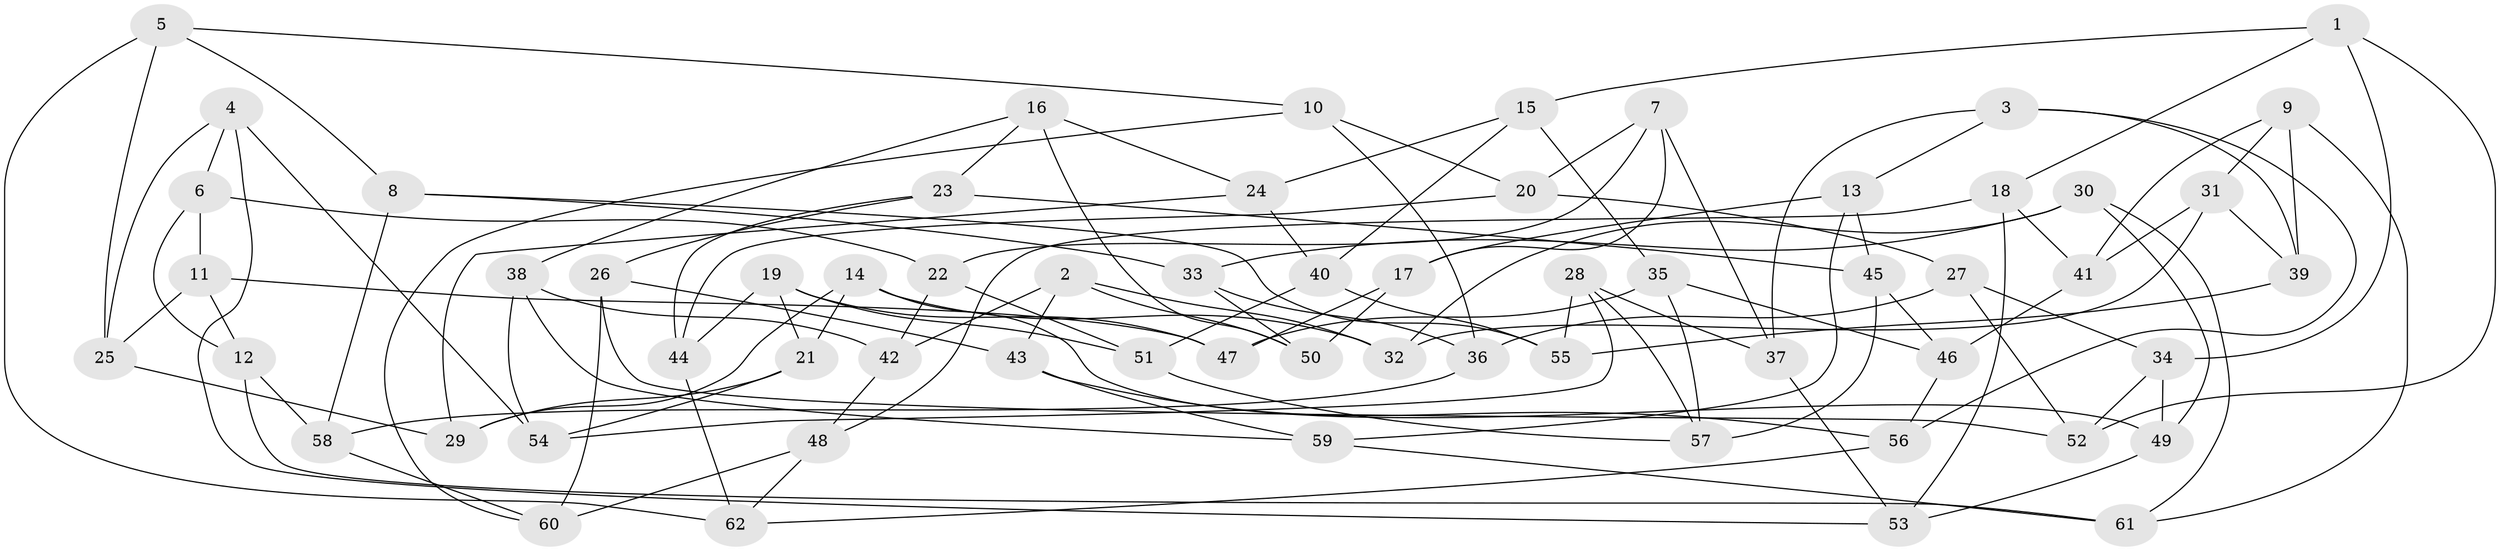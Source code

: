 // Generated by graph-tools (version 1.1) at 2025/58/03/09/25 04:58:11]
// undirected, 62 vertices, 124 edges
graph export_dot {
graph [start="1"]
  node [color=gray90,style=filled];
  1;
  2;
  3;
  4;
  5;
  6;
  7;
  8;
  9;
  10;
  11;
  12;
  13;
  14;
  15;
  16;
  17;
  18;
  19;
  20;
  21;
  22;
  23;
  24;
  25;
  26;
  27;
  28;
  29;
  30;
  31;
  32;
  33;
  34;
  35;
  36;
  37;
  38;
  39;
  40;
  41;
  42;
  43;
  44;
  45;
  46;
  47;
  48;
  49;
  50;
  51;
  52;
  53;
  54;
  55;
  56;
  57;
  58;
  59;
  60;
  61;
  62;
  1 -- 15;
  1 -- 34;
  1 -- 52;
  1 -- 18;
  2 -- 43;
  2 -- 32;
  2 -- 42;
  2 -- 50;
  3 -- 13;
  3 -- 37;
  3 -- 56;
  3 -- 39;
  4 -- 25;
  4 -- 53;
  4 -- 6;
  4 -- 54;
  5 -- 8;
  5 -- 25;
  5 -- 10;
  5 -- 62;
  6 -- 12;
  6 -- 22;
  6 -- 11;
  7 -- 20;
  7 -- 22;
  7 -- 17;
  7 -- 37;
  8 -- 55;
  8 -- 33;
  8 -- 58;
  9 -- 61;
  9 -- 31;
  9 -- 39;
  9 -- 41;
  10 -- 36;
  10 -- 60;
  10 -- 20;
  11 -- 12;
  11 -- 47;
  11 -- 25;
  12 -- 61;
  12 -- 58;
  13 -- 17;
  13 -- 45;
  13 -- 59;
  14 -- 32;
  14 -- 49;
  14 -- 21;
  14 -- 29;
  15 -- 35;
  15 -- 40;
  15 -- 24;
  16 -- 23;
  16 -- 24;
  16 -- 50;
  16 -- 38;
  17 -- 50;
  17 -- 47;
  18 -- 48;
  18 -- 41;
  18 -- 53;
  19 -- 47;
  19 -- 21;
  19 -- 44;
  19 -- 51;
  20 -- 27;
  20 -- 44;
  21 -- 54;
  21 -- 29;
  22 -- 51;
  22 -- 42;
  23 -- 26;
  23 -- 45;
  23 -- 44;
  24 -- 29;
  24 -- 40;
  25 -- 29;
  26 -- 60;
  26 -- 43;
  26 -- 52;
  27 -- 36;
  27 -- 34;
  27 -- 52;
  28 -- 55;
  28 -- 37;
  28 -- 57;
  28 -- 54;
  30 -- 33;
  30 -- 61;
  30 -- 49;
  30 -- 32;
  31 -- 32;
  31 -- 39;
  31 -- 41;
  33 -- 36;
  33 -- 50;
  34 -- 49;
  34 -- 52;
  35 -- 47;
  35 -- 46;
  35 -- 57;
  36 -- 58;
  37 -- 53;
  38 -- 54;
  38 -- 42;
  38 -- 59;
  39 -- 55;
  40 -- 55;
  40 -- 51;
  41 -- 46;
  42 -- 48;
  43 -- 56;
  43 -- 59;
  44 -- 62;
  45 -- 46;
  45 -- 57;
  46 -- 56;
  48 -- 62;
  48 -- 60;
  49 -- 53;
  51 -- 57;
  56 -- 62;
  58 -- 60;
  59 -- 61;
}
